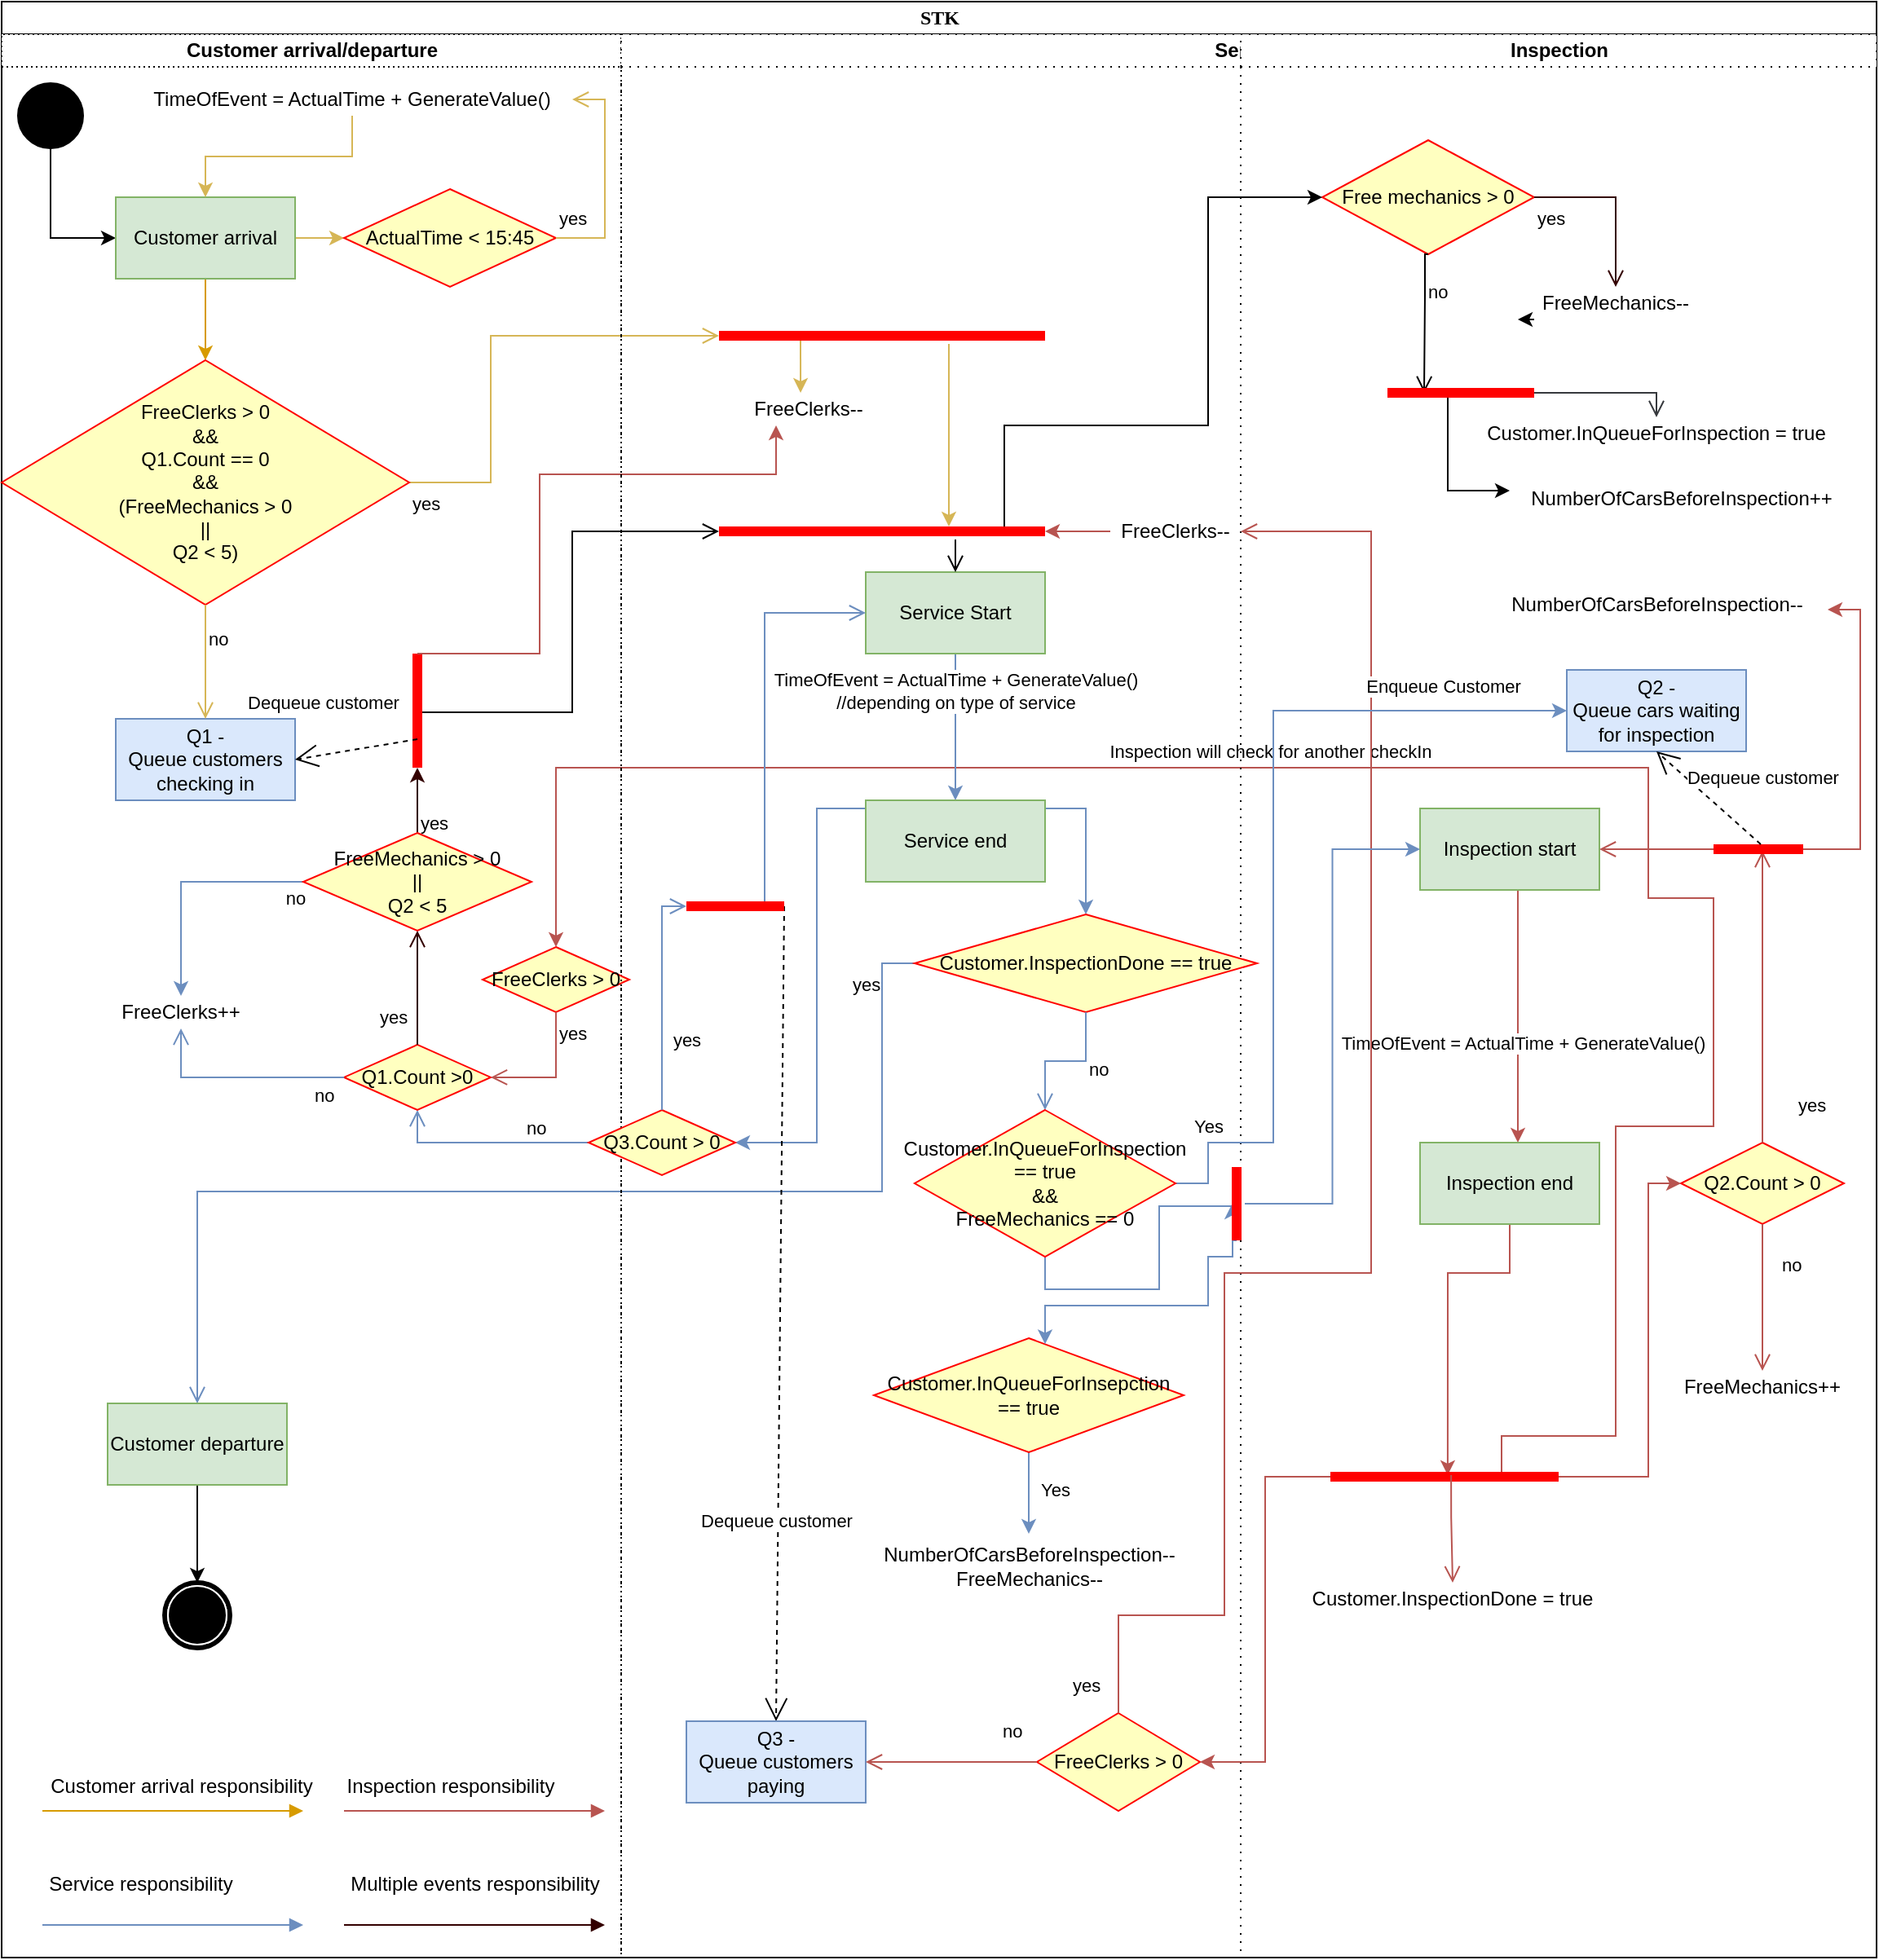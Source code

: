 <mxfile version="21.1.2" type="device">
  <diagram name="Page-1" id="0783ab3e-0a74-02c8-0abd-f7b4e66b4bec">
    <mxGraphModel dx="1434" dy="739" grid="1" gridSize="10" guides="1" tooltips="1" connect="1" arrows="1" fold="1" page="1" pageScale="1" pageWidth="850" pageHeight="1100" background="none" math="0" shadow="0">
      <root>
        <mxCell id="0" />
        <mxCell id="1" parent="0" />
        <mxCell id="1c1d494c118603dd-1" value="STK" style="swimlane;html=1;childLayout=stackLayout;startSize=20;rounded=0;shadow=0;comic=0;labelBackgroundColor=none;strokeWidth=1;fontFamily=Verdana;fontSize=12;align=center;direction=west;flipV=1;flipH=1;" parent="1" vertex="1">
          <mxGeometry x="40" y="30" width="1150" height="1200" as="geometry" />
        </mxCell>
        <mxCell id="sTQLgKxaRaXE6E2DyaXD-17" value="yes" style="edgeStyle=orthogonalEdgeStyle;html=1;align=left;verticalAlign=top;endArrow=open;endSize=8;strokeColor=#d6b656;rounded=0;entryX=0;entryY=0.5;entryDx=0;entryDy=0;entryPerimeter=0;exitX=1;exitY=0.5;exitDx=0;exitDy=0;fillColor=#fff2cc;" parent="1c1d494c118603dd-1" source="sTQLgKxaRaXE6E2DyaXD-15" target="sTQLgKxaRaXE6E2DyaXD-24" edge="1">
          <mxGeometry x="-1" relative="1" as="geometry">
            <mxPoint x="460" y="270" as="targetPoint" />
            <Array as="points">
              <mxPoint x="300" y="295" />
              <mxPoint x="300" y="205" />
            </Array>
            <mxPoint as="offset" />
          </mxGeometry>
        </mxCell>
        <mxCell id="sTQLgKxaRaXE6E2DyaXD-36" value="no" style="edgeStyle=orthogonalEdgeStyle;html=1;align=left;verticalAlign=bottom;endArrow=open;endSize=8;strokeColor=#6c8ebf;rounded=0;exitX=0;exitY=0.5;exitDx=0;exitDy=0;fillColor=#dae8fc;" parent="1c1d494c118603dd-1" source="sTQLgKxaRaXE6E2DyaXD-35" edge="1">
          <mxGeometry x="-0.354" relative="1" as="geometry">
            <mxPoint x="255" y="680" as="targetPoint" />
            <Array as="points">
              <mxPoint x="360" y="700" />
              <mxPoint x="255" y="700" />
            </Array>
            <mxPoint as="offset" />
          </mxGeometry>
        </mxCell>
        <mxCell id="sTQLgKxaRaXE6E2DyaXD-61" value="" style="edgeStyle=orthogonalEdgeStyle;html=1;verticalAlign=bottom;endArrow=open;endSize=8;strokeColor=#000000;rounded=0;entryX=0;entryY=0.5;entryDx=0;entryDy=0;entryPerimeter=0;fillColor=#dae8fc;exitX=0.486;exitY=0.3;exitDx=0;exitDy=0;exitPerimeter=0;" parent="1c1d494c118603dd-1" source="sTQLgKxaRaXE6E2DyaXD-60" target="sTQLgKxaRaXE6E2DyaXD-99" edge="1">
          <mxGeometry relative="1" as="geometry">
            <mxPoint x="300" y="510" as="targetPoint" />
          </mxGeometry>
        </mxCell>
        <mxCell id="sTQLgKxaRaXE6E2DyaXD-104" value="yes" style="edgeStyle=orthogonalEdgeStyle;html=1;align=left;verticalAlign=top;endArrow=open;endSize=8;strokeColor=#6c8ebf;rounded=0;exitX=0;exitY=0.5;exitDx=0;exitDy=0;fillColor=#dae8fc;" parent="1c1d494c118603dd-1" source="sTQLgKxaRaXE6E2DyaXD-102" target="sTQLgKxaRaXE6E2DyaXD-9" edge="1">
          <mxGeometry x="-0.944" y="-20" relative="1" as="geometry">
            <mxPoint x="590" y="680" as="targetPoint" />
            <mxPoint x="630" y="620" as="sourcePoint" />
            <Array as="points">
              <mxPoint x="540" y="730" />
              <mxPoint x="120" y="730" />
            </Array>
            <mxPoint as="offset" />
          </mxGeometry>
        </mxCell>
        <mxCell id="1c1d494c118603dd-2" value="&lt;div&gt;Customer arrival/departure&lt;/div&gt;" style="swimlane;html=1;startSize=20;dashed=1;dashPattern=1 2;" parent="1c1d494c118603dd-1" vertex="1">
          <mxGeometry y="20" width="380" height="1180" as="geometry" />
        </mxCell>
        <mxCell id="sTQLgKxaRaXE6E2DyaXD-3" style="edgeStyle=orthogonalEdgeStyle;rounded=0;orthogonalLoop=1;jettySize=auto;html=1;entryX=0;entryY=0.5;entryDx=0;entryDy=0;exitX=0.5;exitY=1;exitDx=0;exitDy=0;" parent="1c1d494c118603dd-2" source="60571a20871a0731-4" target="sTQLgKxaRaXE6E2DyaXD-2" edge="1">
          <mxGeometry relative="1" as="geometry" />
        </mxCell>
        <mxCell id="60571a20871a0731-4" value="" style="ellipse;whiteSpace=wrap;html=1;rounded=0;shadow=0;comic=0;labelBackgroundColor=none;strokeWidth=1;fillColor=#000000;fontFamily=Verdana;fontSize=12;align=center;" parent="1c1d494c118603dd-2" vertex="1">
          <mxGeometry x="10" y="30" width="40" height="40" as="geometry" />
        </mxCell>
        <mxCell id="sTQLgKxaRaXE6E2DyaXD-110" style="edgeStyle=orthogonalEdgeStyle;rounded=0;orthogonalLoop=1;jettySize=auto;html=1;entryX=0;entryY=0.5;entryDx=0;entryDy=0;fillColor=#fff2cc;strokeColor=#d6b656;" parent="1c1d494c118603dd-2" source="sTQLgKxaRaXE6E2DyaXD-2" target="sTQLgKxaRaXE6E2DyaXD-107" edge="1">
          <mxGeometry relative="1" as="geometry" />
        </mxCell>
        <mxCell id="-dBXf5n9zOJm4QP1ZohO-12" style="edgeStyle=orthogonalEdgeStyle;rounded=0;orthogonalLoop=1;jettySize=auto;html=1;entryX=0.5;entryY=0;entryDx=0;entryDy=0;fillColor=#ffe6cc;strokeColor=#d79b00;" parent="1c1d494c118603dd-2" source="sTQLgKxaRaXE6E2DyaXD-2" target="sTQLgKxaRaXE6E2DyaXD-15" edge="1">
          <mxGeometry relative="1" as="geometry" />
        </mxCell>
        <mxCell id="sTQLgKxaRaXE6E2DyaXD-2" value="&lt;div&gt;Customer arrival&lt;/div&gt;" style="html=1;whiteSpace=wrap;fillColor=#d5e8d4;strokeColor=#82b366;" parent="1c1d494c118603dd-2" vertex="1">
          <mxGeometry x="70" y="100" width="110" height="50" as="geometry" />
        </mxCell>
        <mxCell id="sTQLgKxaRaXE6E2DyaXD-10" style="edgeStyle=orthogonalEdgeStyle;rounded=0;orthogonalLoop=1;jettySize=auto;html=1;" parent="1c1d494c118603dd-2" source="sTQLgKxaRaXE6E2DyaXD-9" target="60571a20871a0731-5" edge="1">
          <mxGeometry relative="1" as="geometry" />
        </mxCell>
        <mxCell id="sTQLgKxaRaXE6E2DyaXD-9" value="Customer departure" style="html=1;whiteSpace=wrap;fillColor=#d5e8d4;strokeColor=#82b366;" parent="1c1d494c118603dd-2" vertex="1">
          <mxGeometry x="65" y="840" width="110" height="50" as="geometry" />
        </mxCell>
        <mxCell id="60571a20871a0731-5" value="" style="shape=mxgraph.bpmn.shape;html=1;verticalLabelPosition=bottom;labelBackgroundColor=#ffffff;verticalAlign=top;perimeter=ellipsePerimeter;outline=end;symbol=terminate;rounded=0;shadow=0;comic=0;strokeWidth=1;fontFamily=Verdana;fontSize=12;align=center;" parent="1c1d494c118603dd-2" vertex="1">
          <mxGeometry x="100" y="950" width="40" height="40" as="geometry" />
        </mxCell>
        <mxCell id="sTQLgKxaRaXE6E2DyaXD-11" value="&lt;div&gt;Q1 - &lt;br&gt;&lt;/div&gt;&lt;div&gt;Queue customers checking in&lt;/div&gt;" style="html=1;whiteSpace=wrap;fillColor=#dae8fc;strokeColor=#6c8ebf;" parent="1c1d494c118603dd-2" vertex="1">
          <mxGeometry x="70" y="420" width="110" height="50" as="geometry" />
        </mxCell>
        <mxCell id="sTQLgKxaRaXE6E2DyaXD-15" value="&lt;div&gt;FreeClerks &amp;gt; 0&lt;/div&gt;&lt;div&gt;&amp;amp;&amp;amp;&lt;br&gt;&lt;/div&gt;&lt;div&gt;Q1.Count == 0&lt;/div&gt;&lt;div&gt;&amp;amp;&amp;amp;&lt;br&gt;&lt;/div&gt;&lt;div&gt;(FreeMechanics &amp;gt; 0&lt;/div&gt;&lt;div&gt;||&lt;br&gt;&lt;/div&gt;&lt;div&gt;Q2 &amp;lt; 5) &lt;/div&gt;" style="rhombus;whiteSpace=wrap;html=1;fontColor=#000000;fillColor=#ffffc0;strokeColor=#ff0000;" parent="1c1d494c118603dd-2" vertex="1">
          <mxGeometry y="200" width="250" height="150" as="geometry" />
        </mxCell>
        <mxCell id="sTQLgKxaRaXE6E2DyaXD-16" value="no" style="edgeStyle=orthogonalEdgeStyle;html=1;align=left;verticalAlign=bottom;endArrow=open;endSize=8;strokeColor=#d6b656;rounded=0;exitX=0.5;exitY=1;exitDx=0;exitDy=0;fillColor=#fff2cc;entryX=0.5;entryY=0;entryDx=0;entryDy=0;" parent="1c1d494c118603dd-2" source="sTQLgKxaRaXE6E2DyaXD-15" target="sTQLgKxaRaXE6E2DyaXD-11" edge="1">
          <mxGeometry x="-0.143" relative="1" as="geometry">
            <mxPoint x="130" y="400" as="targetPoint" />
            <mxPoint x="120" y="330" as="sourcePoint" />
            <Array as="points">
              <mxPoint x="125" y="380" />
              <mxPoint x="125" y="380" />
            </Array>
            <mxPoint as="offset" />
          </mxGeometry>
        </mxCell>
        <mxCell id="sTQLgKxaRaXE6E2DyaXD-54" value="Q1.Count &amp;gt;0" style="rhombus;whiteSpace=wrap;html=1;fontColor=#000000;fillColor=#ffffc0;strokeColor=#ff0000;" parent="1c1d494c118603dd-2" vertex="1">
          <mxGeometry x="210" y="619.96" width="90" height="40" as="geometry" />
        </mxCell>
        <mxCell id="sTQLgKxaRaXE6E2DyaXD-55" value="no" style="edgeStyle=orthogonalEdgeStyle;html=1;align=left;verticalAlign=bottom;endArrow=open;endSize=8;strokeColor=#6c8ebf;rounded=0;entryX=0.5;entryY=1;entryDx=0;entryDy=0;fillColor=#dae8fc;" parent="1c1d494c118603dd-2" source="sTQLgKxaRaXE6E2DyaXD-54" target="sTQLgKxaRaXE6E2DyaXD-57" edge="1">
          <mxGeometry x="-0.691" y="20" relative="1" as="geometry">
            <mxPoint x="170" y="554.96" as="targetPoint" />
            <Array as="points">
              <mxPoint x="110" y="639.96" />
            </Array>
            <mxPoint as="offset" />
          </mxGeometry>
        </mxCell>
        <mxCell id="sTQLgKxaRaXE6E2DyaXD-56" value="yes" style="edgeStyle=orthogonalEdgeStyle;html=1;align=left;verticalAlign=top;endArrow=open;endSize=8;strokeColor=#330000;rounded=0;fillColor=#dae8fc;entryX=0.5;entryY=1;entryDx=0;entryDy=0;" parent="1c1d494c118603dd-2" source="sTQLgKxaRaXE6E2DyaXD-54" target="sTQLgKxaRaXE6E2DyaXD-120" edge="1">
          <mxGeometry x="-0.143" y="25" relative="1" as="geometry">
            <mxPoint x="260" y="544.96" as="targetPoint" />
            <mxPoint as="offset" />
          </mxGeometry>
        </mxCell>
        <UserObject label="FreeClerks++" placeholders="1" name="Variable" id="sTQLgKxaRaXE6E2DyaXD-57">
          <mxCell style="text;html=1;strokeColor=none;fillColor=none;align=center;verticalAlign=middle;whiteSpace=wrap;overflow=hidden;" parent="1c1d494c118603dd-2" vertex="1">
            <mxGeometry x="70" y="589.96" width="80" height="20" as="geometry" />
          </mxCell>
        </UserObject>
        <mxCell id="sTQLgKxaRaXE6E2DyaXD-60" value="" style="shape=line;html=1;strokeWidth=6;strokeColor=#ff0000;rotation=-90;" parent="1c1d494c118603dd-2" vertex="1">
          <mxGeometry x="220" y="410" width="70" height="10" as="geometry" />
        </mxCell>
        <mxCell id="sTQLgKxaRaXE6E2DyaXD-62" value="Dequeue customer" style="endArrow=open;endSize=12;dashed=1;html=1;rounded=0;exitX=0.25;exitY=0.5;exitDx=0;exitDy=0;exitPerimeter=0;entryX=1;entryY=0.5;entryDx=0;entryDy=0;" parent="1c1d494c118603dd-2" source="sTQLgKxaRaXE6E2DyaXD-60" target="sTQLgKxaRaXE6E2DyaXD-11" edge="1">
          <mxGeometry x="0.412" y="-32" width="160" relative="1" as="geometry">
            <mxPoint x="300" y="450" as="sourcePoint" />
            <mxPoint x="460" y="450" as="targetPoint" />
            <mxPoint as="offset" />
          </mxGeometry>
        </mxCell>
        <mxCell id="sTQLgKxaRaXE6E2DyaXD-107" value="ActualTime &amp;lt; 15:45" style="rhombus;whiteSpace=wrap;html=1;fontColor=#000000;fillColor=#ffffc0;strokeColor=#ff0000;" parent="1c1d494c118603dd-2" vertex="1">
          <mxGeometry x="210" y="95" width="130" height="60" as="geometry" />
        </mxCell>
        <mxCell id="sTQLgKxaRaXE6E2DyaXD-109" value="yes" style="edgeStyle=orthogonalEdgeStyle;html=1;align=left;verticalAlign=top;endArrow=open;endSize=8;strokeColor=#d6b656;rounded=0;exitX=1;exitY=0.5;exitDx=0;exitDy=0;entryX=1;entryY=0.5;entryDx=0;entryDy=0;fillColor=#fff2cc;" parent="1c1d494c118603dd-2" source="sTQLgKxaRaXE6E2DyaXD-107" target="sTQLgKxaRaXE6E2DyaXD-114" edge="1">
          <mxGeometry x="-1.0" y="25" relative="1" as="geometry">
            <mxPoint x="350" y="50" as="targetPoint" />
            <Array as="points">
              <mxPoint x="370" y="125" />
              <mxPoint x="370" y="40" />
            </Array>
            <mxPoint as="offset" />
          </mxGeometry>
        </mxCell>
        <mxCell id="sTQLgKxaRaXE6E2DyaXD-115" style="edgeStyle=orthogonalEdgeStyle;rounded=0;orthogonalLoop=1;jettySize=auto;html=1;entryX=0.5;entryY=0;entryDx=0;entryDy=0;fillColor=#fff2cc;strokeColor=#d6b656;" parent="1c1d494c118603dd-2" source="sTQLgKxaRaXE6E2DyaXD-114" target="sTQLgKxaRaXE6E2DyaXD-2" edge="1">
          <mxGeometry relative="1" as="geometry" />
        </mxCell>
        <UserObject label="&lt;div&gt;TimeOfEvent = ActualTime + GenerateValue()&lt;/div&gt;" placeholders="1" name="Variable" id="sTQLgKxaRaXE6E2DyaXD-114">
          <mxCell style="text;html=1;strokeColor=none;fillColor=none;align=center;verticalAlign=middle;whiteSpace=wrap;overflow=hidden;" parent="1c1d494c118603dd-2" vertex="1">
            <mxGeometry x="80" y="30" width="270" height="20" as="geometry" />
          </mxCell>
        </UserObject>
        <mxCell id="sTQLgKxaRaXE6E2DyaXD-121" style="edgeStyle=orthogonalEdgeStyle;rounded=0;orthogonalLoop=1;jettySize=auto;html=1;entryX=0;entryY=0.5;entryDx=0;entryDy=0;entryPerimeter=0;fillColor=#dae8fc;strokeColor=#330000;exitX=0.5;exitY=0;exitDx=0;exitDy=0;" parent="1c1d494c118603dd-2" source="sTQLgKxaRaXE6E2DyaXD-120" target="sTQLgKxaRaXE6E2DyaXD-60" edge="1">
          <mxGeometry relative="1" as="geometry">
            <Array as="points">
              <mxPoint x="255" y="470" />
              <mxPoint x="255" y="470" />
            </Array>
          </mxGeometry>
        </mxCell>
        <mxCell id="sTQLgKxaRaXE6E2DyaXD-122" value="&lt;div&gt;yes&lt;/div&gt;" style="edgeLabel;html=1;align=center;verticalAlign=middle;resizable=0;points=[];" parent="sTQLgKxaRaXE6E2DyaXD-121" vertex="1" connectable="0">
          <mxGeometry x="-0.057" y="2" relative="1" as="geometry">
            <mxPoint x="12" y="13" as="offset" />
          </mxGeometry>
        </mxCell>
        <mxCell id="sTQLgKxaRaXE6E2DyaXD-123" style="edgeStyle=orthogonalEdgeStyle;rounded=0;orthogonalLoop=1;jettySize=auto;html=1;entryX=0.5;entryY=0;entryDx=0;entryDy=0;fillColor=#dae8fc;strokeColor=#6c8ebf;exitX=0;exitY=0.5;exitDx=0;exitDy=0;" parent="1c1d494c118603dd-2" source="sTQLgKxaRaXE6E2DyaXD-120" target="sTQLgKxaRaXE6E2DyaXD-57" edge="1">
          <mxGeometry relative="1" as="geometry">
            <mxPoint x="190.101" y="515.003" as="sourcePoint" />
          </mxGeometry>
        </mxCell>
        <mxCell id="sTQLgKxaRaXE6E2DyaXD-124" value="no" style="edgeLabel;html=1;align=center;verticalAlign=middle;resizable=0;points=[];" parent="sTQLgKxaRaXE6E2DyaXD-123" vertex="1" connectable="0">
          <mxGeometry x="0.084" y="-2" relative="1" as="geometry">
            <mxPoint x="72" y="6" as="offset" />
          </mxGeometry>
        </mxCell>
        <mxCell id="sTQLgKxaRaXE6E2DyaXD-120" value="&lt;div&gt;FreeMechanics &amp;gt; 0&lt;/div&gt;&lt;div&gt;||&lt;br&gt;&lt;/div&gt;&lt;div&gt;Q2 &amp;lt; 5 &lt;/div&gt;" style="rhombus;whiteSpace=wrap;html=1;fontColor=#000000;fillColor=#ffffc0;strokeColor=#ff0000;" parent="1c1d494c118603dd-2" vertex="1">
          <mxGeometry x="185" y="490" width="140" height="60" as="geometry" />
        </mxCell>
        <mxCell id="sTQLgKxaRaXE6E2DyaXD-131" value="FreeClerks &amp;gt; 0" style="rhombus;whiteSpace=wrap;html=1;fontColor=#000000;fillColor=#ffffc0;strokeColor=#ff0000;" parent="1c1d494c118603dd-2" vertex="1">
          <mxGeometry x="295" y="560" width="90" height="40" as="geometry" />
        </mxCell>
        <mxCell id="sTQLgKxaRaXE6E2DyaXD-133" value="yes" style="edgeStyle=orthogonalEdgeStyle;html=1;align=left;verticalAlign=top;endArrow=open;endSize=8;strokeColor=#b85450;rounded=0;entryX=1;entryY=0.5;entryDx=0;entryDy=0;fillColor=#f8cecc;" parent="1c1d494c118603dd-2" source="sTQLgKxaRaXE6E2DyaXD-131" target="sTQLgKxaRaXE6E2DyaXD-54" edge="1">
          <mxGeometry x="-1" relative="1" as="geometry">
            <mxPoint x="330" y="680" as="targetPoint" />
          </mxGeometry>
        </mxCell>
        <mxCell id="-dBXf5n9zOJm4QP1ZohO-2" value="" style="endArrow=block;endFill=1;html=1;edgeStyle=orthogonalEdgeStyle;align=left;verticalAlign=top;rounded=0;fillColor=#ffe6cc;strokeColor=#d79b00;" parent="1c1d494c118603dd-2" edge="1">
          <mxGeometry x="-1" relative="1" as="geometry">
            <mxPoint x="25" y="1090" as="sourcePoint" />
            <mxPoint x="185" y="1090" as="targetPoint" />
          </mxGeometry>
        </mxCell>
        <mxCell id="-dBXf5n9zOJm4QP1ZohO-5" value="Customer arrival responsibility" style="text;html=1;align=center;verticalAlign=middle;resizable=0;points=[];autosize=1;strokeColor=none;fillColor=none;" parent="1c1d494c118603dd-2" vertex="1">
          <mxGeometry x="15" y="1060" width="190" height="30" as="geometry" />
        </mxCell>
        <mxCell id="-dBXf5n9zOJm4QP1ZohO-6" value="" style="endArrow=block;endFill=1;html=1;edgeStyle=orthogonalEdgeStyle;align=left;verticalAlign=top;rounded=0;fillColor=#dae8fc;strokeColor=#6c8ebf;" parent="1c1d494c118603dd-2" edge="1">
          <mxGeometry x="-1" relative="1" as="geometry">
            <mxPoint x="25" y="1160" as="sourcePoint" />
            <mxPoint x="185" y="1160" as="targetPoint" />
            <Array as="points">
              <mxPoint x="140" y="1160" />
              <mxPoint x="140" y="1160" />
            </Array>
          </mxGeometry>
        </mxCell>
        <mxCell id="-dBXf5n9zOJm4QP1ZohO-7" value="Service responsibility" style="text;html=1;align=center;verticalAlign=middle;resizable=0;points=[];autosize=1;strokeColor=none;fillColor=none;" parent="1c1d494c118603dd-2" vertex="1">
          <mxGeometry x="15" y="1120" width="140" height="30" as="geometry" />
        </mxCell>
        <mxCell id="-dBXf5n9zOJm4QP1ZohO-8" value="" style="endArrow=block;endFill=1;html=1;edgeStyle=orthogonalEdgeStyle;align=left;verticalAlign=top;rounded=0;fillColor=#f8cecc;strokeColor=#b85450;" parent="1c1d494c118603dd-2" edge="1">
          <mxGeometry x="-1" relative="1" as="geometry">
            <mxPoint x="210" y="1090" as="sourcePoint" />
            <mxPoint x="370" y="1090" as="targetPoint" />
            <Array as="points">
              <mxPoint x="325" y="1090" />
              <mxPoint x="325" y="1090" />
            </Array>
          </mxGeometry>
        </mxCell>
        <mxCell id="-dBXf5n9zOJm4QP1ZohO-9" value="Inspection responsibility" style="text;html=1;align=center;verticalAlign=middle;resizable=0;points=[];autosize=1;strokeColor=none;fillColor=none;" parent="1c1d494c118603dd-2" vertex="1">
          <mxGeometry x="195" y="1060" width="160" height="30" as="geometry" />
        </mxCell>
        <mxCell id="-dBXf5n9zOJm4QP1ZohO-14" value="" style="endArrow=block;endFill=1;html=1;edgeStyle=orthogonalEdgeStyle;align=left;verticalAlign=top;rounded=0;fillColor=#dae8fc;strokeColor=#330000;" parent="1c1d494c118603dd-2" edge="1">
          <mxGeometry x="-1" relative="1" as="geometry">
            <mxPoint x="210" y="1160" as="sourcePoint" />
            <mxPoint x="370" y="1160" as="targetPoint" />
            <Array as="points">
              <mxPoint x="325" y="1160" />
              <mxPoint x="325" y="1160" />
            </Array>
          </mxGeometry>
        </mxCell>
        <mxCell id="-dBXf5n9zOJm4QP1ZohO-16" value="Multiple events responsibility" style="text;html=1;align=center;verticalAlign=middle;resizable=0;points=[];autosize=1;strokeColor=none;fillColor=none;" parent="1c1d494c118603dd-2" vertex="1">
          <mxGeometry x="200" y="1120" width="180" height="30" as="geometry" />
        </mxCell>
        <mxCell id="sTQLgKxaRaXE6E2DyaXD-126" style="edgeStyle=orthogonalEdgeStyle;rounded=0;orthogonalLoop=1;jettySize=auto;html=1;fillColor=#f8cecc;strokeColor=#b85450;entryX=0.5;entryY=0;entryDx=0;entryDy=0;exitX=0.75;exitY=0.5;exitDx=0;exitDy=0;exitPerimeter=0;" parent="1c1d494c118603dd-1" source="sTQLgKxaRaXE6E2DyaXD-89" target="sTQLgKxaRaXE6E2DyaXD-131" edge="1">
          <mxGeometry relative="1" as="geometry">
            <mxPoint x="310" y="580" as="targetPoint" />
            <Array as="points">
              <mxPoint x="920" y="880" />
              <mxPoint x="990" y="880" />
              <mxPoint x="990" y="690" />
              <mxPoint x="1050" y="690" />
              <mxPoint x="1050" y="550" />
              <mxPoint x="1010" y="550" />
              <mxPoint x="1010" y="470" />
              <mxPoint x="340" y="470" />
            </Array>
            <mxPoint x="1030" y="920" as="sourcePoint" />
          </mxGeometry>
        </mxCell>
        <mxCell id="sTQLgKxaRaXE6E2DyaXD-127" value="&lt;div&gt;Inspection will check for another checkIn&lt;/div&gt;" style="edgeLabel;html=1;align=center;verticalAlign=middle;resizable=0;points=[];" parent="sTQLgKxaRaXE6E2DyaXD-126" vertex="1" connectable="0">
          <mxGeometry x="0.345" y="-1" relative="1" as="geometry">
            <mxPoint x="94" y="-9" as="offset" />
          </mxGeometry>
        </mxCell>
        <mxCell id="sTQLgKxaRaXE6E2DyaXD-137" style="edgeStyle=orthogonalEdgeStyle;rounded=0;orthogonalLoop=1;jettySize=auto;html=1;entryX=0.25;entryY=1;entryDx=0;entryDy=0;fillColor=#f8cecc;strokeColor=#b85450;" parent="1c1d494c118603dd-1" source="sTQLgKxaRaXE6E2DyaXD-60" target="sTQLgKxaRaXE6E2DyaXD-52" edge="1">
          <mxGeometry relative="1" as="geometry">
            <Array as="points">
              <mxPoint x="330" y="400" />
              <mxPoint x="330" y="290" />
              <mxPoint x="475" y="290" />
            </Array>
          </mxGeometry>
        </mxCell>
        <mxCell id="1c1d494c118603dd-3" value="Service" style="swimlane;html=1;startSize=20;dashed=1;dashPattern=1 4;" parent="1c1d494c118603dd-1" vertex="1">
          <mxGeometry x="380" y="20" width="770" height="1180" as="geometry" />
        </mxCell>
        <mxCell id="sTQLgKxaRaXE6E2DyaXD-23" style="edgeStyle=orthogonalEdgeStyle;rounded=0;orthogonalLoop=1;jettySize=auto;html=1;entryX=0.5;entryY=0;entryDx=0;entryDy=0;exitX=0.5;exitY=1;exitDx=0;exitDy=0;fillColor=#dae8fc;strokeColor=#6c8ebf;" parent="1c1d494c118603dd-3" source="sTQLgKxaRaXE6E2DyaXD-5" target="sTQLgKxaRaXE6E2DyaXD-6" edge="1">
          <mxGeometry relative="1" as="geometry" />
        </mxCell>
        <mxCell id="sTQLgKxaRaXE6E2DyaXD-130" value="&lt;div&gt;TimeOfEvent = ActualTime + GenerateValue()&lt;/div&gt;&lt;div&gt;//depending on type of service&lt;br&gt;&lt;/div&gt;" style="edgeLabel;html=1;align=center;verticalAlign=middle;resizable=0;points=[];" parent="sTQLgKxaRaXE6E2DyaXD-23" vertex="1" connectable="0">
          <mxGeometry x="-0.263" y="1" relative="1" as="geometry">
            <mxPoint x="-1" y="-10" as="offset" />
          </mxGeometry>
        </mxCell>
        <mxCell id="sTQLgKxaRaXE6E2DyaXD-5" value="Service Start" style="html=1;whiteSpace=wrap;fillColor=#d5e8d4;strokeColor=#82b366;" parent="1c1d494c118603dd-3" vertex="1">
          <mxGeometry x="150" y="330" width="110" height="50" as="geometry" />
        </mxCell>
        <mxCell id="sTQLgKxaRaXE6E2DyaXD-59" style="edgeStyle=orthogonalEdgeStyle;rounded=0;orthogonalLoop=1;jettySize=auto;html=1;entryX=1;entryY=0.5;entryDx=0;entryDy=0;fillColor=#dae8fc;strokeColor=#6c8ebf;" parent="1c1d494c118603dd-3" source="sTQLgKxaRaXE6E2DyaXD-6" target="sTQLgKxaRaXE6E2DyaXD-35" edge="1">
          <mxGeometry relative="1" as="geometry">
            <Array as="points">
              <mxPoint x="120" y="475" />
              <mxPoint x="120" y="680" />
            </Array>
          </mxGeometry>
        </mxCell>
        <mxCell id="sTQLgKxaRaXE6E2DyaXD-105" style="edgeStyle=orthogonalEdgeStyle;rounded=0;orthogonalLoop=1;jettySize=auto;html=1;exitX=1;exitY=0.5;exitDx=0;exitDy=0;fillColor=#dae8fc;strokeColor=#6c8ebf;entryX=0.5;entryY=0;entryDx=0;entryDy=0;" parent="1c1d494c118603dd-3" source="sTQLgKxaRaXE6E2DyaXD-6" target="sTQLgKxaRaXE6E2DyaXD-102" edge="1">
          <mxGeometry relative="1" as="geometry">
            <Array as="points">
              <mxPoint x="285" y="475" />
            </Array>
            <mxPoint x="330" y="510" as="targetPoint" />
          </mxGeometry>
        </mxCell>
        <mxCell id="sTQLgKxaRaXE6E2DyaXD-6" value="&lt;div&gt;Service end&lt;/div&gt;" style="html=1;whiteSpace=wrap;fillColor=#d5e8d4;strokeColor=#82b366;" parent="1c1d494c118603dd-3" vertex="1">
          <mxGeometry x="150" y="470" width="110" height="50" as="geometry" />
        </mxCell>
        <mxCell id="sTQLgKxaRaXE6E2DyaXD-28" style="edgeStyle=orthogonalEdgeStyle;rounded=0;orthogonalLoop=1;jettySize=auto;html=1;entryX=0.705;entryY=0.2;entryDx=0;entryDy=0;entryPerimeter=0;fillColor=#fff2cc;strokeColor=#d6b656;" parent="1c1d494c118603dd-3" source="sTQLgKxaRaXE6E2DyaXD-24" target="sTQLgKxaRaXE6E2DyaXD-99" edge="1">
          <mxGeometry relative="1" as="geometry">
            <mxPoint x="210" y="340" as="targetPoint" />
            <Array as="points">
              <mxPoint x="201" y="220" />
              <mxPoint x="201" y="220" />
            </Array>
          </mxGeometry>
        </mxCell>
        <mxCell id="sTQLgKxaRaXE6E2DyaXD-106" style="edgeStyle=orthogonalEdgeStyle;rounded=0;orthogonalLoop=1;jettySize=auto;html=1;fillColor=#fff2cc;strokeColor=#d6b656;exitX=0.25;exitY=0.5;exitDx=0;exitDy=0;exitPerimeter=0;entryX=0.438;entryY=0;entryDx=0;entryDy=0;entryPerimeter=0;" parent="1c1d494c118603dd-3" source="sTQLgKxaRaXE6E2DyaXD-24" target="sTQLgKxaRaXE6E2DyaXD-52" edge="1">
          <mxGeometry relative="1" as="geometry">
            <mxPoint x="110" y="230" as="targetPoint" />
            <Array as="points" />
          </mxGeometry>
        </mxCell>
        <mxCell id="sTQLgKxaRaXE6E2DyaXD-24" value="" style="shape=line;html=1;strokeWidth=6;strokeColor=#ff0000;" parent="1c1d494c118603dd-3" vertex="1">
          <mxGeometry x="60" y="180" width="200" height="10" as="geometry" />
        </mxCell>
        <mxCell id="1c1d494c118603dd-4" value="&lt;div&gt;Inspection&lt;/div&gt;" style="swimlane;html=1;startSize=20;dashed=1;dashPattern=1 4;" parent="1c1d494c118603dd-3" vertex="1">
          <mxGeometry x="380" width="390" height="1180" as="geometry" />
        </mxCell>
        <mxCell id="sTQLgKxaRaXE6E2DyaXD-72" style="edgeStyle=orthogonalEdgeStyle;rounded=0;orthogonalLoop=1;jettySize=auto;html=1;fillColor=#f8cecc;strokeColor=#b85450;" parent="1c1d494c118603dd-4" source="sTQLgKxaRaXE6E2DyaXD-7" target="sTQLgKxaRaXE6E2DyaXD-8" edge="1">
          <mxGeometry relative="1" as="geometry">
            <Array as="points">
              <mxPoint x="170" y="610" />
              <mxPoint x="170" y="610" />
            </Array>
          </mxGeometry>
        </mxCell>
        <mxCell id="sTQLgKxaRaXE6E2DyaXD-129" value="TimeOfEvent = ActualTime + GenerateValue()" style="edgeLabel;html=1;align=center;verticalAlign=middle;resizable=0;points=[];" parent="sTQLgKxaRaXE6E2DyaXD-72" vertex="1" connectable="0">
          <mxGeometry x="0.213" y="3" relative="1" as="geometry">
            <mxPoint as="offset" />
          </mxGeometry>
        </mxCell>
        <mxCell id="sTQLgKxaRaXE6E2DyaXD-7" value="&lt;div&gt;Inspection start&lt;/div&gt;" style="html=1;whiteSpace=wrap;fillColor=#d5e8d4;strokeColor=#82b366;" parent="1c1d494c118603dd-4" vertex="1">
          <mxGeometry x="110" y="475" width="110" height="50" as="geometry" />
        </mxCell>
        <mxCell id="sTQLgKxaRaXE6E2DyaXD-91" style="edgeStyle=orthogonalEdgeStyle;rounded=0;orthogonalLoop=1;jettySize=auto;html=1;entryX=0.514;entryY=0.4;entryDx=0;entryDy=0;entryPerimeter=0;fillColor=#f8cecc;strokeColor=#b85450;exitX=0.5;exitY=1;exitDx=0;exitDy=0;" parent="1c1d494c118603dd-4" source="sTQLgKxaRaXE6E2DyaXD-8" target="sTQLgKxaRaXE6E2DyaXD-89" edge="1">
          <mxGeometry relative="1" as="geometry">
            <Array as="points">
              <mxPoint x="165" y="760" />
              <mxPoint x="127" y="760" />
            </Array>
          </mxGeometry>
        </mxCell>
        <mxCell id="sTQLgKxaRaXE6E2DyaXD-8" value="Inspection end" style="html=1;whiteSpace=wrap;fillColor=#d5e8d4;strokeColor=#82b366;" parent="1c1d494c118603dd-4" vertex="1">
          <mxGeometry x="110" y="680" width="110" height="50" as="geometry" />
        </mxCell>
        <mxCell id="sTQLgKxaRaXE6E2DyaXD-12" value="&lt;div&gt;Q2 - &lt;br&gt;&lt;/div&gt;&lt;div&gt;Queue cars waiting for inspection&lt;/div&gt;" style="html=1;whiteSpace=wrap;fillColor=#dae8fc;strokeColor=#6c8ebf;" parent="1c1d494c118603dd-4" vertex="1">
          <mxGeometry x="200" y="390" width="110" height="50" as="geometry" />
        </mxCell>
        <mxCell id="sTQLgKxaRaXE6E2DyaXD-29" value="Free mechanics &amp;gt; 0" style="rhombus;whiteSpace=wrap;html=1;fontColor=#000000;fillColor=#ffffc0;strokeColor=#ff0000;" parent="1c1d494c118603dd-4" vertex="1">
          <mxGeometry x="50" y="65" width="130" height="70" as="geometry" />
        </mxCell>
        <mxCell id="sTQLgKxaRaXE6E2DyaXD-30" value="no" style="edgeStyle=orthogonalEdgeStyle;html=1;align=left;verticalAlign=bottom;endArrow=open;endSize=8;strokeColor=#000000;rounded=0;fillColor=#f5f5f5;entryX=0.25;entryY=0.5;entryDx=0;entryDy=0;entryPerimeter=0;exitX=0.5;exitY=1;exitDx=0;exitDy=0;" parent="1c1d494c118603dd-4" source="sTQLgKxaRaXE6E2DyaXD-29" target="sTQLgKxaRaXE6E2DyaXD-64" edge="1">
          <mxGeometry x="-0.379" y="7" relative="1" as="geometry">
            <mxPoint x="170" y="200" as="targetPoint" />
            <Array as="points">
              <mxPoint x="113" y="135" />
              <mxPoint x="113" y="160" />
            </Array>
            <mxPoint as="offset" />
            <mxPoint x="80" y="160" as="sourcePoint" />
          </mxGeometry>
        </mxCell>
        <mxCell id="sTQLgKxaRaXE6E2DyaXD-31" value="yes" style="edgeStyle=orthogonalEdgeStyle;html=1;align=left;verticalAlign=top;endArrow=open;endSize=8;strokeColor=#330000;rounded=0;entryX=0.5;entryY=0;entryDx=0;entryDy=0;exitX=1;exitY=0.5;exitDx=0;exitDy=0;" parent="1c1d494c118603dd-4" source="sTQLgKxaRaXE6E2DyaXD-29" target="sTQLgKxaRaXE6E2DyaXD-33" edge="1">
          <mxGeometry x="-1" relative="1" as="geometry">
            <mxPoint x="220" y="235" as="targetPoint" />
          </mxGeometry>
        </mxCell>
        <mxCell id="-6cixApYzxS3Yqacfjop-2" style="edgeStyle=orthogonalEdgeStyle;rounded=0;orthogonalLoop=1;jettySize=auto;html=1;exitX=0;exitY=1;exitDx=0;exitDy=0;" edge="1" parent="1c1d494c118603dd-4" source="sTQLgKxaRaXE6E2DyaXD-33">
          <mxGeometry relative="1" as="geometry">
            <mxPoint x="170" y="175" as="targetPoint" />
          </mxGeometry>
        </mxCell>
        <UserObject label="FreeMechanics--" placeholders="1" name="Variable" id="sTQLgKxaRaXE6E2DyaXD-33">
          <mxCell style="text;html=1;strokeColor=none;fillColor=none;align=center;verticalAlign=middle;whiteSpace=wrap;overflow=hidden;" parent="1c1d494c118603dd-4" vertex="1">
            <mxGeometry x="180" y="155" width="100" height="20" as="geometry" />
          </mxCell>
        </UserObject>
        <mxCell id="sTQLgKxaRaXE6E2DyaXD-67" style="edgeStyle=orthogonalEdgeStyle;rounded=0;orthogonalLoop=1;jettySize=auto;html=1;exitX=0.25;exitY=0.5;exitDx=0;exitDy=0;exitPerimeter=0;" parent="1c1d494c118603dd-4" source="sTQLgKxaRaXE6E2DyaXD-64" target="-dBXf5n9zOJm4QP1ZohO-19" edge="1">
          <mxGeometry relative="1" as="geometry">
            <Array as="points">
              <mxPoint x="127" y="220" />
              <mxPoint x="127" y="280" />
            </Array>
            <mxPoint x="100" y="245" as="sourcePoint" />
            <mxPoint x="170" y="285" as="targetPoint" />
          </mxGeometry>
        </mxCell>
        <mxCell id="sTQLgKxaRaXE6E2DyaXD-64" value="" style="shape=line;html=1;strokeWidth=6;strokeColor=#ff0000;" parent="1c1d494c118603dd-4" vertex="1">
          <mxGeometry x="90" y="215" width="90" height="10" as="geometry" />
        </mxCell>
        <mxCell id="sTQLgKxaRaXE6E2DyaXD-65" value="" style="edgeStyle=orthogonalEdgeStyle;html=1;verticalAlign=bottom;endArrow=open;endSize=8;strokeColor=#36393d;rounded=0;exitX=1;exitY=0.5;exitDx=0;exitDy=0;exitPerimeter=0;fillColor=#eeeeee;" parent="1c1d494c118603dd-4" source="sTQLgKxaRaXE6E2DyaXD-64" target="sTQLgKxaRaXE6E2DyaXD-66" edge="1">
          <mxGeometry relative="1" as="geometry">
            <mxPoint x="200" y="275" as="targetPoint" />
            <Array as="points">
              <mxPoint x="255" y="220" />
            </Array>
          </mxGeometry>
        </mxCell>
        <UserObject label="Customer.InQueueForInspection = true" placeholders="1" name="Variable" id="sTQLgKxaRaXE6E2DyaXD-66">
          <mxCell style="text;html=1;strokeColor=none;fillColor=none;align=center;verticalAlign=middle;whiteSpace=wrap;overflow=hidden;" parent="1c1d494c118603dd-4" vertex="1">
            <mxGeometry x="135" y="235" width="240" height="20" as="geometry" />
          </mxCell>
        </UserObject>
        <mxCell id="sTQLgKxaRaXE6E2DyaXD-78" value="Q2.Count &amp;gt; 0" style="rhombus;whiteSpace=wrap;html=1;fontColor=#000000;fillColor=#ffffc0;strokeColor=#ff0000;" parent="1c1d494c118603dd-4" vertex="1">
          <mxGeometry x="270" y="680" width="100" height="50" as="geometry" />
        </mxCell>
        <mxCell id="sTQLgKxaRaXE6E2DyaXD-79" value="no" style="edgeStyle=orthogonalEdgeStyle;html=1;align=left;verticalAlign=bottom;endArrow=open;endSize=8;strokeColor=#b85450;rounded=0;exitX=0.5;exitY=1;exitDx=0;exitDy=0;fillColor=#f8cecc;entryX=0.5;entryY=0;entryDx=0;entryDy=0;" parent="1c1d494c118603dd-4" source="sTQLgKxaRaXE6E2DyaXD-78" target="sTQLgKxaRaXE6E2DyaXD-87" edge="1">
          <mxGeometry x="-0.25" y="10" relative="1" as="geometry">
            <mxPoint x="320" y="810" as="targetPoint" />
            <Array as="points" />
            <mxPoint as="offset" />
          </mxGeometry>
        </mxCell>
        <mxCell id="sTQLgKxaRaXE6E2DyaXD-80" value="yes" style="edgeStyle=orthogonalEdgeStyle;html=1;align=left;verticalAlign=top;endArrow=open;endSize=8;strokeColor=#b85450;rounded=0;exitX=0.5;exitY=0;exitDx=0;exitDy=0;entryX=0.545;entryY=0.6;entryDx=0;entryDy=0;entryPerimeter=0;fillColor=#f8cecc;" parent="1c1d494c118603dd-4" source="sTQLgKxaRaXE6E2DyaXD-78" target="sTQLgKxaRaXE6E2DyaXD-83" edge="1">
          <mxGeometry x="-0.596" y="-20" relative="1" as="geometry">
            <mxPoint x="300" y="610" as="targetPoint" />
            <Array as="points">
              <mxPoint x="320" y="501" />
            </Array>
            <mxPoint as="offset" />
          </mxGeometry>
        </mxCell>
        <mxCell id="-dBXf5n9zOJm4QP1ZohO-36" style="edgeStyle=orthogonalEdgeStyle;rounded=0;orthogonalLoop=1;jettySize=auto;html=1;entryX=1;entryY=0.6;entryDx=0;entryDy=0;entryPerimeter=0;fillColor=#f8cecc;strokeColor=#b85450;" parent="1c1d494c118603dd-4" source="sTQLgKxaRaXE6E2DyaXD-83" target="-dBXf5n9zOJm4QP1ZohO-34" edge="1">
          <mxGeometry relative="1" as="geometry">
            <Array as="points">
              <mxPoint x="380" y="500" />
              <mxPoint x="380" y="353" />
            </Array>
          </mxGeometry>
        </mxCell>
        <mxCell id="sTQLgKxaRaXE6E2DyaXD-83" value="" style="shape=line;html=1;strokeWidth=6;strokeColor=#ff0000;" parent="1c1d494c118603dd-4" vertex="1">
          <mxGeometry x="290" y="495" width="55" height="10" as="geometry" />
        </mxCell>
        <mxCell id="sTQLgKxaRaXE6E2DyaXD-84" value="" style="edgeStyle=orthogonalEdgeStyle;html=1;verticalAlign=bottom;endArrow=open;endSize=8;strokeColor=#b85450;rounded=0;entryX=1;entryY=0.5;entryDx=0;entryDy=0;fillColor=#f8cecc;" parent="1c1d494c118603dd-4" source="sTQLgKxaRaXE6E2DyaXD-83" target="sTQLgKxaRaXE6E2DyaXD-7" edge="1">
          <mxGeometry relative="1" as="geometry">
            <mxPoint x="370" y="660" as="targetPoint" />
          </mxGeometry>
        </mxCell>
        <mxCell id="sTQLgKxaRaXE6E2DyaXD-86" value="Dequeue customer" style="endArrow=open;endSize=12;dashed=1;html=1;rounded=0;exitX=0.527;exitY=0.2;exitDx=0;exitDy=0;exitPerimeter=0;entryX=0.5;entryY=1;entryDx=0;entryDy=0;" parent="1c1d494c118603dd-4" source="sTQLgKxaRaXE6E2DyaXD-83" target="sTQLgKxaRaXE6E2DyaXD-12" edge="1">
          <mxGeometry x="-0.373" y="-31" width="160" relative="1" as="geometry">
            <mxPoint x="-330" y="570" as="sourcePoint" />
            <mxPoint x="-170" y="570" as="targetPoint" />
            <mxPoint x="1" as="offset" />
          </mxGeometry>
        </mxCell>
        <UserObject label="FreeMechanics++" placeholders="1" name="Variable" id="sTQLgKxaRaXE6E2DyaXD-87">
          <mxCell style="text;html=1;strokeColor=none;fillColor=none;align=center;verticalAlign=middle;whiteSpace=wrap;overflow=hidden;" parent="1c1d494c118603dd-4" vertex="1">
            <mxGeometry x="270" y="820" width="100" height="20" as="geometry" />
          </mxCell>
        </UserObject>
        <UserObject label="Customer.InspectionDone = true" placeholders="1" name="Variable" id="sTQLgKxaRaXE6E2DyaXD-88">
          <mxCell style="text;html=1;strokeColor=none;fillColor=none;align=center;verticalAlign=middle;whiteSpace=wrap;overflow=hidden;" parent="1c1d494c118603dd-4" vertex="1">
            <mxGeometry x="35" y="950" width="190" height="20" as="geometry" />
          </mxCell>
        </UserObject>
        <mxCell id="UGZl7_0lBAfCcZ_g2sME-1" style="edgeStyle=orthogonalEdgeStyle;rounded=0;orthogonalLoop=1;jettySize=auto;html=1;entryX=0;entryY=0.5;entryDx=0;entryDy=0;fillColor=#f8cecc;strokeColor=#b85450;exitX=1;exitY=0.5;exitDx=0;exitDy=0;exitPerimeter=0;" parent="1c1d494c118603dd-4" source="sTQLgKxaRaXE6E2DyaXD-89" target="sTQLgKxaRaXE6E2DyaXD-78" edge="1">
          <mxGeometry relative="1" as="geometry">
            <Array as="points">
              <mxPoint x="250" y="885" />
              <mxPoint x="250" y="705" />
            </Array>
          </mxGeometry>
        </mxCell>
        <mxCell id="sTQLgKxaRaXE6E2DyaXD-89" value="" style="shape=line;html=1;strokeWidth=6;strokeColor=#ff0000;" parent="1c1d494c118603dd-4" vertex="1">
          <mxGeometry x="55" y="880" width="140" height="10" as="geometry" />
        </mxCell>
        <mxCell id="sTQLgKxaRaXE6E2DyaXD-90" value="" style="edgeStyle=orthogonalEdgeStyle;html=1;verticalAlign=bottom;endArrow=open;endSize=8;strokeColor=#b85450;rounded=0;entryX=0.5;entryY=0;entryDx=0;entryDy=0;fillColor=#f8cecc;exitX=0.529;exitY=0.4;exitDx=0;exitDy=0;exitPerimeter=0;" parent="1c1d494c118603dd-4" source="sTQLgKxaRaXE6E2DyaXD-89" target="sTQLgKxaRaXE6E2DyaXD-88" edge="1">
          <mxGeometry relative="1" as="geometry">
            <mxPoint x="100" y="860" as="targetPoint" />
            <Array as="points">
              <mxPoint x="129" y="910" />
            </Array>
          </mxGeometry>
        </mxCell>
        <mxCell id="-dBXf5n9zOJm4QP1ZohO-19" value="NumberOfCarsBeforeInspection++" style="text;html=1;align=center;verticalAlign=middle;resizable=0;points=[];autosize=1;strokeColor=none;fillColor=none;" parent="1c1d494c118603dd-4" vertex="1">
          <mxGeometry x="165" y="270" width="210" height="30" as="geometry" />
        </mxCell>
        <mxCell id="-dBXf5n9zOJm4QP1ZohO-34" value="&lt;div&gt;NumberOfCarsBeforeInspection--&lt;/div&gt;" style="text;html=1;align=center;verticalAlign=middle;resizable=0;points=[];autosize=1;strokeColor=none;fillColor=none;" parent="1c1d494c118603dd-4" vertex="1">
          <mxGeometry x="150" y="335" width="210" height="30" as="geometry" />
        </mxCell>
        <mxCell id="sTQLgKxaRaXE6E2DyaXD-35" value="Q3.Count &amp;gt; 0" style="rhombus;whiteSpace=wrap;html=1;fontColor=#000000;fillColor=#ffffc0;strokeColor=#ff0000;" parent="1c1d494c118603dd-3" vertex="1">
          <mxGeometry x="-20" y="660" width="90" height="40" as="geometry" />
        </mxCell>
        <mxCell id="sTQLgKxaRaXE6E2DyaXD-39" value="" style="edgeStyle=orthogonalEdgeStyle;html=1;verticalAlign=bottom;endArrow=open;endSize=8;strokeColor=#6c8ebf;rounded=0;exitX=0.55;exitY=0.3;exitDx=0;exitDy=0;exitPerimeter=0;entryX=0;entryY=0.5;entryDx=0;entryDy=0;fillColor=#dae8fc;" parent="1c1d494c118603dd-3" source="sTQLgKxaRaXE6E2DyaXD-38" target="sTQLgKxaRaXE6E2DyaXD-5" edge="1">
          <mxGeometry relative="1" as="geometry">
            <mxPoint x="110" y="340" as="targetPoint" />
            <Array as="points">
              <mxPoint x="88" y="533" />
              <mxPoint x="88" y="355" />
            </Array>
          </mxGeometry>
        </mxCell>
        <mxCell id="sTQLgKxaRaXE6E2DyaXD-58" value="" style="edgeStyle=orthogonalEdgeStyle;html=1;align=left;verticalAlign=top;endArrow=open;endSize=8;strokeColor=#6c8ebf;rounded=0;exitX=0.5;exitY=0;exitDx=0;exitDy=0;fillColor=#dae8fc;" parent="1c1d494c118603dd-3" source="sTQLgKxaRaXE6E2DyaXD-35" target="sTQLgKxaRaXE6E2DyaXD-38" edge="1">
          <mxGeometry x="0.077" y="-20" relative="1" as="geometry">
            <mxPoint x="370" y="620" as="targetPoint" />
            <mxPoint x="80" y="650" as="sourcePoint" />
            <Array as="points">
              <mxPoint x="25" y="560" />
              <mxPoint x="25" y="560" />
            </Array>
            <mxPoint as="offset" />
          </mxGeometry>
        </mxCell>
        <mxCell id="sTQLgKxaRaXE6E2DyaXD-113" value="yes" style="edgeLabel;html=1;align=center;verticalAlign=middle;resizable=0;points=[];" parent="sTQLgKxaRaXE6E2DyaXD-58" vertex="1" connectable="0">
          <mxGeometry x="-0.127" y="1" relative="1" as="geometry">
            <mxPoint x="16" y="18" as="offset" />
          </mxGeometry>
        </mxCell>
        <mxCell id="sTQLgKxaRaXE6E2DyaXD-40" value="Dequeue customer" style="endArrow=open;endSize=12;dashed=1;html=1;rounded=0;exitX=1;exitY=0.5;exitDx=0;exitDy=0;entryX=0.5;entryY=0;entryDx=0;entryDy=0;exitPerimeter=0;" parent="1c1d494c118603dd-3" source="sTQLgKxaRaXE6E2DyaXD-38" target="sTQLgKxaRaXE6E2DyaXD-13" edge="1">
          <mxGeometry x="0.508" y="-1" width="160" relative="1" as="geometry">
            <mxPoint x="375" y="635" as="sourcePoint" />
            <mxPoint x="375" y="580" as="targetPoint" />
            <mxPoint as="offset" />
          </mxGeometry>
        </mxCell>
        <mxCell id="sTQLgKxaRaXE6E2DyaXD-38" value="" style="shape=line;html=1;strokeWidth=6;strokeColor=#ff0000;" parent="1c1d494c118603dd-3" vertex="1">
          <mxGeometry x="40" y="530" width="60" height="10" as="geometry" />
        </mxCell>
        <mxCell id="sTQLgKxaRaXE6E2DyaXD-13" value="&lt;div&gt;Q3 - &lt;br&gt;&lt;/div&gt;&lt;div&gt;Queue customers paying&lt;/div&gt;" style="html=1;whiteSpace=wrap;fillColor=#dae8fc;strokeColor=#6c8ebf;" parent="1c1d494c118603dd-3" vertex="1">
          <mxGeometry x="40" y="1035" width="110" height="50" as="geometry" />
        </mxCell>
        <mxCell id="-dBXf5n9zOJm4QP1ZohO-32" style="edgeStyle=orthogonalEdgeStyle;rounded=0;orthogonalLoop=1;jettySize=auto;html=1;fillColor=#dae8fc;strokeColor=#6c8ebf;" parent="1c1d494c118603dd-3" source="sTQLgKxaRaXE6E2DyaXD-68" target="-dBXf5n9zOJm4QP1ZohO-31" edge="1">
          <mxGeometry relative="1" as="geometry" />
        </mxCell>
        <mxCell id="-dBXf5n9zOJm4QP1ZohO-33" value="Yes" style="edgeLabel;html=1;align=center;verticalAlign=middle;resizable=0;points=[];" parent="-dBXf5n9zOJm4QP1ZohO-32" vertex="1" connectable="0">
          <mxGeometry x="0.394" y="-2" relative="1" as="geometry">
            <mxPoint x="18" y="-12" as="offset" />
          </mxGeometry>
        </mxCell>
        <mxCell id="sTQLgKxaRaXE6E2DyaXD-68" value="Customer.InQueueForInsepction == true" style="rhombus;whiteSpace=wrap;html=1;fontColor=#000000;fillColor=#ffffc0;strokeColor=#ff0000;" parent="1c1d494c118603dd-3" vertex="1">
          <mxGeometry x="155" y="800" width="190" height="70" as="geometry" />
        </mxCell>
        <mxCell id="sTQLgKxaRaXE6E2DyaXD-92" value="FreeClerks &amp;gt; 0" style="rhombus;whiteSpace=wrap;html=1;fontColor=#000000;fillColor=#ffffc0;strokeColor=#ff0000;" parent="1c1d494c118603dd-3" vertex="1">
          <mxGeometry x="255" y="1030" width="100" height="60" as="geometry" />
        </mxCell>
        <mxCell id="sTQLgKxaRaXE6E2DyaXD-93" value="no" style="edgeStyle=orthogonalEdgeStyle;html=1;align=left;verticalAlign=bottom;endArrow=open;endSize=8;strokeColor=#b85450;rounded=0;entryX=1;entryY=0.5;entryDx=0;entryDy=0;exitX=0;exitY=0.5;exitDx=0;exitDy=0;fillColor=#f8cecc;" parent="1c1d494c118603dd-3" source="sTQLgKxaRaXE6E2DyaXD-92" target="sTQLgKxaRaXE6E2DyaXD-13" edge="1">
          <mxGeometry x="-0.556" y="-10" relative="1" as="geometry">
            <mxPoint x="425" y="1000" as="targetPoint" />
            <mxPoint x="275" y="930" as="sourcePoint" />
            <Array as="points">
              <mxPoint x="215" y="1060" />
              <mxPoint x="215" y="1060" />
            </Array>
            <mxPoint as="offset" />
          </mxGeometry>
        </mxCell>
        <mxCell id="sTQLgKxaRaXE6E2DyaXD-94" value="yes" style="edgeStyle=orthogonalEdgeStyle;html=1;align=left;verticalAlign=top;endArrow=open;endSize=8;strokeColor=#b85450;rounded=0;exitX=0.5;exitY=0;exitDx=0;exitDy=0;entryX=1;entryY=0.5;entryDx=0;entryDy=0;fillColor=#f8cecc;" parent="1c1d494c118603dd-3" source="sTQLgKxaRaXE6E2DyaXD-92" target="sTQLgKxaRaXE6E2DyaXD-118" edge="1">
          <mxGeometry x="-0.938" y="30" relative="1" as="geometry">
            <mxPoint x="370" y="270" as="targetPoint" />
            <mxPoint x="220" y="820" as="sourcePoint" />
            <Array as="points">
              <mxPoint x="305" y="970" />
              <mxPoint x="370" y="970" />
              <mxPoint x="370" y="760" />
              <mxPoint x="460" y="760" />
              <mxPoint x="460" y="305" />
            </Array>
            <mxPoint as="offset" />
          </mxGeometry>
        </mxCell>
        <mxCell id="sTQLgKxaRaXE6E2DyaXD-125" style="edgeStyle=orthogonalEdgeStyle;rounded=0;orthogonalLoop=1;jettySize=auto;html=1;entryX=0;entryY=0.5;entryDx=0;entryDy=0;exitX=0.875;exitY=0.3;exitDx=0;exitDy=0;exitPerimeter=0;fillColor=#dae8fc;strokeColor=#000000;" parent="1c1d494c118603dd-3" source="sTQLgKxaRaXE6E2DyaXD-99" target="sTQLgKxaRaXE6E2DyaXD-29" edge="1">
          <mxGeometry relative="1" as="geometry">
            <Array as="points">
              <mxPoint x="235" y="240" />
              <mxPoint x="360" y="240" />
              <mxPoint x="360" y="100" />
            </Array>
          </mxGeometry>
        </mxCell>
        <mxCell id="sTQLgKxaRaXE6E2DyaXD-99" value="" style="shape=line;html=1;strokeWidth=6;strokeColor=#ff0000;" parent="1c1d494c118603dd-3" vertex="1">
          <mxGeometry x="60" y="300" width="200" height="10" as="geometry" />
        </mxCell>
        <mxCell id="sTQLgKxaRaXE6E2DyaXD-100" value="" style="edgeStyle=orthogonalEdgeStyle;html=1;verticalAlign=bottom;endArrow=open;endSize=8;strokeColor=#000000;rounded=0;entryX=0.5;entryY=0;entryDx=0;entryDy=0;" parent="1c1d494c118603dd-3" source="sTQLgKxaRaXE6E2DyaXD-99" target="sTQLgKxaRaXE6E2DyaXD-5" edge="1">
          <mxGeometry relative="1" as="geometry">
            <mxPoint x="200" y="390" as="targetPoint" />
            <Array as="points">
              <mxPoint x="205" y="330" />
              <mxPoint x="205" y="330" />
            </Array>
          </mxGeometry>
        </mxCell>
        <mxCell id="sTQLgKxaRaXE6E2DyaXD-102" value="Customer.InspectionDone == true" style="rhombus;whiteSpace=wrap;html=1;fontColor=#000000;fillColor=#ffffc0;strokeColor=#ff0000;" parent="1c1d494c118603dd-3" vertex="1">
          <mxGeometry x="180" y="540" width="210" height="60" as="geometry" />
        </mxCell>
        <mxCell id="sTQLgKxaRaXE6E2DyaXD-103" value="no" style="edgeStyle=orthogonalEdgeStyle;html=1;align=left;verticalAlign=bottom;endArrow=open;endSize=8;strokeColor=#6c8ebf;rounded=0;exitX=0.5;exitY=1;exitDx=0;exitDy=0;fillColor=#dae8fc;entryX=0.5;entryY=0;entryDx=0;entryDy=0;" parent="1c1d494c118603dd-3" source="sTQLgKxaRaXE6E2DyaXD-102" target="-dBXf5n9zOJm4QP1ZohO-21" edge="1">
          <mxGeometry x="-0.333" y="-15" relative="1" as="geometry">
            <mxPoint x="330" y="650" as="targetPoint" />
            <mxPoint x="15" y="15" as="offset" />
          </mxGeometry>
        </mxCell>
        <UserObject label="FreeClerks--" placeholders="1" name="Variable" id="sTQLgKxaRaXE6E2DyaXD-52">
          <mxCell style="text;html=1;strokeColor=none;fillColor=none;align=center;verticalAlign=middle;whiteSpace=wrap;overflow=hidden;" parent="1c1d494c118603dd-3" vertex="1">
            <mxGeometry x="75" y="220" width="80" height="20" as="geometry" />
          </mxCell>
        </UserObject>
        <mxCell id="sTQLgKxaRaXE6E2DyaXD-98" style="edgeStyle=orthogonalEdgeStyle;rounded=0;orthogonalLoop=1;jettySize=auto;html=1;entryX=1;entryY=0.5;entryDx=0;entryDy=0;fillColor=#f8cecc;strokeColor=#b85450;" parent="1c1d494c118603dd-3" source="sTQLgKxaRaXE6E2DyaXD-89" target="sTQLgKxaRaXE6E2DyaXD-92" edge="1">
          <mxGeometry relative="1" as="geometry">
            <mxPoint x="380" y="790" as="targetPoint" />
          </mxGeometry>
        </mxCell>
        <mxCell id="sTQLgKxaRaXE6E2DyaXD-119" style="edgeStyle=orthogonalEdgeStyle;rounded=0;orthogonalLoop=1;jettySize=auto;html=1;entryX=1;entryY=0.5;entryDx=0;entryDy=0;entryPerimeter=0;fillColor=#f8cecc;strokeColor=#b85450;" parent="1c1d494c118603dd-3" source="sTQLgKxaRaXE6E2DyaXD-118" target="sTQLgKxaRaXE6E2DyaXD-99" edge="1">
          <mxGeometry relative="1" as="geometry" />
        </mxCell>
        <mxCell id="-dBXf5n9zOJm4QP1ZohO-22" style="edgeStyle=orthogonalEdgeStyle;rounded=0;orthogonalLoop=1;jettySize=auto;html=1;entryX=0;entryY=0.5;entryDx=0;entryDy=0;fillColor=#dae8fc;strokeColor=#6c8ebf;exitX=1;exitY=0.5;exitDx=0;exitDy=0;" parent="1c1d494c118603dd-3" source="-dBXf5n9zOJm4QP1ZohO-21" target="sTQLgKxaRaXE6E2DyaXD-12" edge="1">
          <mxGeometry relative="1" as="geometry">
            <Array as="points">
              <mxPoint x="360" y="705" />
              <mxPoint x="360" y="680" />
              <mxPoint x="400" y="680" />
              <mxPoint x="400" y="415" />
            </Array>
          </mxGeometry>
        </mxCell>
        <mxCell id="-dBXf5n9zOJm4QP1ZohO-23" value="Yes" style="edgeLabel;html=1;align=center;verticalAlign=middle;resizable=0;points=[];" parent="-dBXf5n9zOJm4QP1ZohO-22" vertex="1" connectable="0">
          <mxGeometry x="-0.905" y="3" relative="1" as="geometry">
            <mxPoint x="3" y="-30" as="offset" />
          </mxGeometry>
        </mxCell>
        <mxCell id="-dBXf5n9zOJm4QP1ZohO-24" value="Enqueue Customer" style="edgeLabel;html=1;align=center;verticalAlign=middle;resizable=0;points=[];" parent="-dBXf5n9zOJm4QP1ZohO-22" vertex="1" connectable="0">
          <mxGeometry x="0.711" relative="1" as="geometry">
            <mxPoint y="-15" as="offset" />
          </mxGeometry>
        </mxCell>
        <UserObject label="FreeClerks--" placeholders="1" name="Variable" id="sTQLgKxaRaXE6E2DyaXD-118">
          <mxCell style="text;html=1;strokeColor=none;fillColor=none;align=center;verticalAlign=middle;whiteSpace=wrap;overflow=hidden;" parent="1c1d494c118603dd-3" vertex="1">
            <mxGeometry x="300" y="295" width="80" height="20" as="geometry" />
          </mxCell>
        </UserObject>
        <mxCell id="-dBXf5n9zOJm4QP1ZohO-25" style="edgeStyle=orthogonalEdgeStyle;rounded=0;orthogonalLoop=1;jettySize=auto;html=1;fillColor=#dae8fc;strokeColor=#6c8ebf;exitX=0.5;exitY=1;exitDx=0;exitDy=0;entryX=0.489;entryY=0.2;entryDx=0;entryDy=0;entryPerimeter=0;" parent="1c1d494c118603dd-3" source="-dBXf5n9zOJm4QP1ZohO-21" target="-dBXf5n9zOJm4QP1ZohO-28" edge="1">
          <mxGeometry relative="1" as="geometry">
            <mxPoint x="350" y="740" as="targetPoint" />
            <Array as="points">
              <mxPoint x="260" y="770" />
              <mxPoint x="330" y="770" />
              <mxPoint x="330" y="719" />
            </Array>
          </mxGeometry>
        </mxCell>
        <mxCell id="-dBXf5n9zOJm4QP1ZohO-27" value="No" style="edgeLabel;html=1;align=center;verticalAlign=middle;resizable=0;points=[];" parent="-dBXf5n9zOJm4QP1ZohO-25" vertex="1" connectable="0">
          <mxGeometry x="0.62" y="2" relative="1" as="geometry">
            <mxPoint x="-63" y="8" as="offset" />
          </mxGeometry>
        </mxCell>
        <mxCell id="-dBXf5n9zOJm4QP1ZohO-21" value="&lt;div&gt;Customer.InQueueForInspection == true&lt;/div&gt;&lt;div&gt;&amp;amp;&amp;amp; &lt;br&gt;&lt;/div&gt;&lt;div&gt;FreeMechanics == 0&lt;br&gt;&lt;/div&gt;" style="rhombus;whiteSpace=wrap;html=1;fontColor=#000000;fillColor=#ffffc0;strokeColor=#ff0000;" parent="1c1d494c118603dd-3" vertex="1">
          <mxGeometry x="180" y="660" width="160" height="90" as="geometry" />
        </mxCell>
        <mxCell id="-dBXf5n9zOJm4QP1ZohO-29" style="edgeStyle=orthogonalEdgeStyle;rounded=0;orthogonalLoop=1;jettySize=auto;html=1;exitX=0;exitY=0.5;exitDx=0;exitDy=0;exitPerimeter=0;fillColor=#dae8fc;strokeColor=#6c8ebf;" parent="1c1d494c118603dd-3" source="-dBXf5n9zOJm4QP1ZohO-28" target="sTQLgKxaRaXE6E2DyaXD-68" edge="1">
          <mxGeometry relative="1" as="geometry">
            <Array as="points">
              <mxPoint x="375" y="750" />
              <mxPoint x="360" y="750" />
              <mxPoint x="360" y="780" />
              <mxPoint x="260" y="780" />
            </Array>
          </mxGeometry>
        </mxCell>
        <mxCell id="-dBXf5n9zOJm4QP1ZohO-30" style="edgeStyle=orthogonalEdgeStyle;rounded=0;orthogonalLoop=1;jettySize=auto;html=1;entryX=0;entryY=0.5;entryDx=0;entryDy=0;fillColor=#dae8fc;strokeColor=#6c8ebf;" parent="1c1d494c118603dd-3" source="-dBXf5n9zOJm4QP1ZohO-28" target="sTQLgKxaRaXE6E2DyaXD-7" edge="1">
          <mxGeometry relative="1" as="geometry" />
        </mxCell>
        <mxCell id="-dBXf5n9zOJm4QP1ZohO-28" value="" style="shape=line;html=1;strokeWidth=6;strokeColor=#ff0000;rotation=-90;" parent="1c1d494c118603dd-3" vertex="1">
          <mxGeometry x="355" y="712.5" width="45" height="10" as="geometry" />
        </mxCell>
        <mxCell id="-dBXf5n9zOJm4QP1ZohO-31" value="&lt;div&gt;NumberOfCarsBeforeInspection--&lt;/div&gt;&lt;div&gt;FreeMechanics--&lt;br&gt;&lt;/div&gt;" style="text;html=1;align=center;verticalAlign=middle;resizable=0;points=[];autosize=1;strokeColor=none;fillColor=none;" parent="1c1d494c118603dd-3" vertex="1">
          <mxGeometry x="145" y="920" width="210" height="40" as="geometry" />
        </mxCell>
      </root>
    </mxGraphModel>
  </diagram>
</mxfile>
